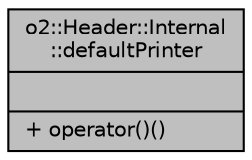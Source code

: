 digraph "o2::Header::Internal::defaultPrinter"
{
 // INTERACTIVE_SVG=YES
  bgcolor="transparent";
  edge [fontname="Helvetica",fontsize="10",labelfontname="Helvetica",labelfontsize="10"];
  node [fontname="Helvetica",fontsize="10",shape=record];
  Node1 [label="{o2::Header::Internal\l::defaultPrinter\n||+ operator()()\l}",height=0.2,width=0.4,color="black", fillcolor="grey75", style="filled" fontcolor="black"];
}
